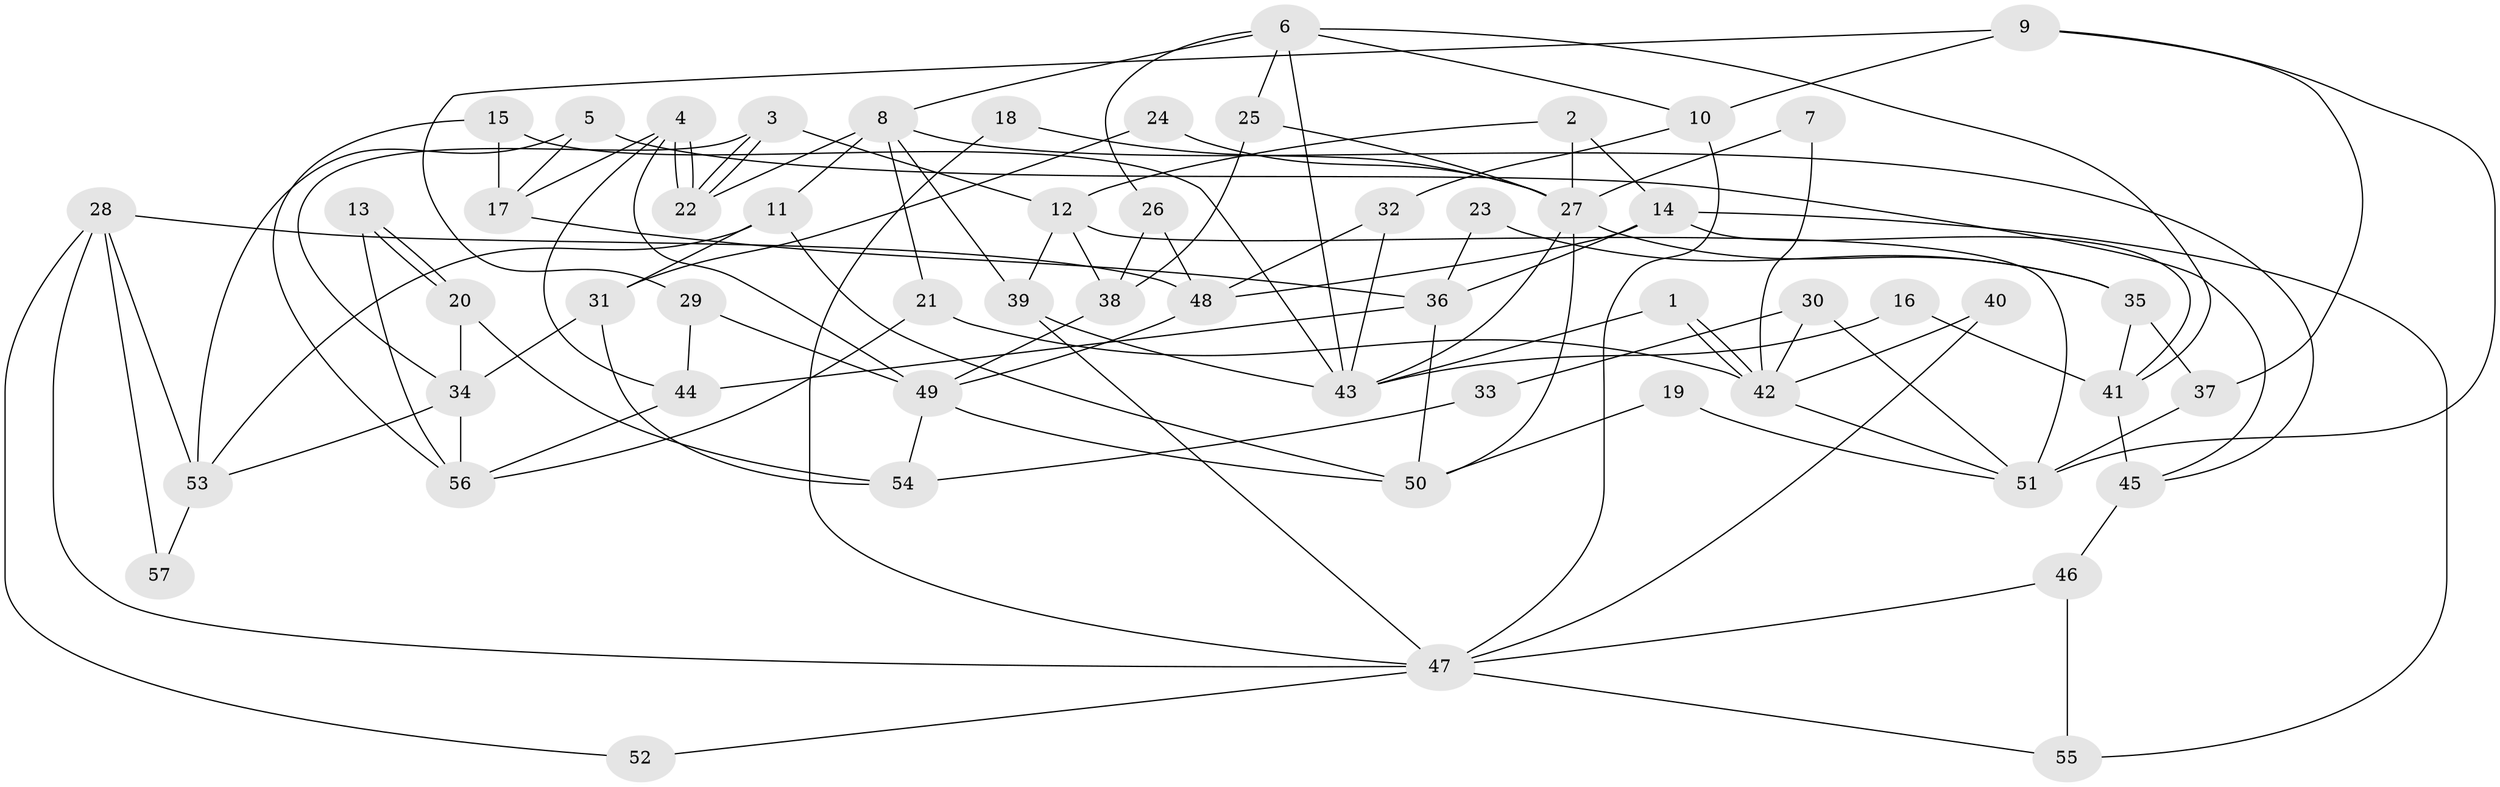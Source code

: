 // coarse degree distribution, {2: 0.20588235294117646, 3: 0.058823529411764705, 4: 0.14705882352941177, 5: 0.17647058823529413, 6: 0.20588235294117646, 7: 0.11764705882352941, 10: 0.029411764705882353, 8: 0.058823529411764705}
// Generated by graph-tools (version 1.1) at 2025/24/03/03/25 07:24:00]
// undirected, 57 vertices, 114 edges
graph export_dot {
graph [start="1"]
  node [color=gray90,style=filled];
  1;
  2;
  3;
  4;
  5;
  6;
  7;
  8;
  9;
  10;
  11;
  12;
  13;
  14;
  15;
  16;
  17;
  18;
  19;
  20;
  21;
  22;
  23;
  24;
  25;
  26;
  27;
  28;
  29;
  30;
  31;
  32;
  33;
  34;
  35;
  36;
  37;
  38;
  39;
  40;
  41;
  42;
  43;
  44;
  45;
  46;
  47;
  48;
  49;
  50;
  51;
  52;
  53;
  54;
  55;
  56;
  57;
  1 -- 42;
  1 -- 42;
  1 -- 43;
  2 -- 27;
  2 -- 12;
  2 -- 14;
  3 -- 22;
  3 -- 22;
  3 -- 34;
  3 -- 12;
  4 -- 44;
  4 -- 22;
  4 -- 22;
  4 -- 17;
  4 -- 49;
  5 -- 17;
  5 -- 53;
  5 -- 45;
  6 -- 26;
  6 -- 8;
  6 -- 10;
  6 -- 25;
  6 -- 41;
  6 -- 43;
  7 -- 27;
  7 -- 42;
  8 -- 11;
  8 -- 22;
  8 -- 21;
  8 -- 39;
  8 -- 45;
  9 -- 10;
  9 -- 29;
  9 -- 37;
  9 -- 51;
  10 -- 47;
  10 -- 32;
  11 -- 53;
  11 -- 50;
  11 -- 31;
  12 -- 39;
  12 -- 38;
  12 -- 51;
  13 -- 56;
  13 -- 20;
  13 -- 20;
  14 -- 41;
  14 -- 36;
  14 -- 48;
  14 -- 55;
  15 -- 43;
  15 -- 17;
  15 -- 56;
  16 -- 43;
  16 -- 41;
  17 -- 36;
  18 -- 27;
  18 -- 47;
  19 -- 50;
  19 -- 51;
  20 -- 34;
  20 -- 54;
  21 -- 42;
  21 -- 56;
  23 -- 36;
  23 -- 35;
  24 -- 27;
  24 -- 31;
  25 -- 38;
  25 -- 27;
  26 -- 38;
  26 -- 48;
  27 -- 35;
  27 -- 43;
  27 -- 50;
  28 -- 48;
  28 -- 47;
  28 -- 52;
  28 -- 53;
  28 -- 57;
  29 -- 44;
  29 -- 49;
  30 -- 42;
  30 -- 51;
  30 -- 33;
  31 -- 54;
  31 -- 34;
  32 -- 43;
  32 -- 48;
  33 -- 54;
  34 -- 56;
  34 -- 53;
  35 -- 37;
  35 -- 41;
  36 -- 50;
  36 -- 44;
  37 -- 51;
  38 -- 49;
  39 -- 43;
  39 -- 47;
  40 -- 47;
  40 -- 42;
  41 -- 45;
  42 -- 51;
  44 -- 56;
  45 -- 46;
  46 -- 47;
  46 -- 55;
  47 -- 55;
  47 -- 52;
  48 -- 49;
  49 -- 50;
  49 -- 54;
  53 -- 57;
}
